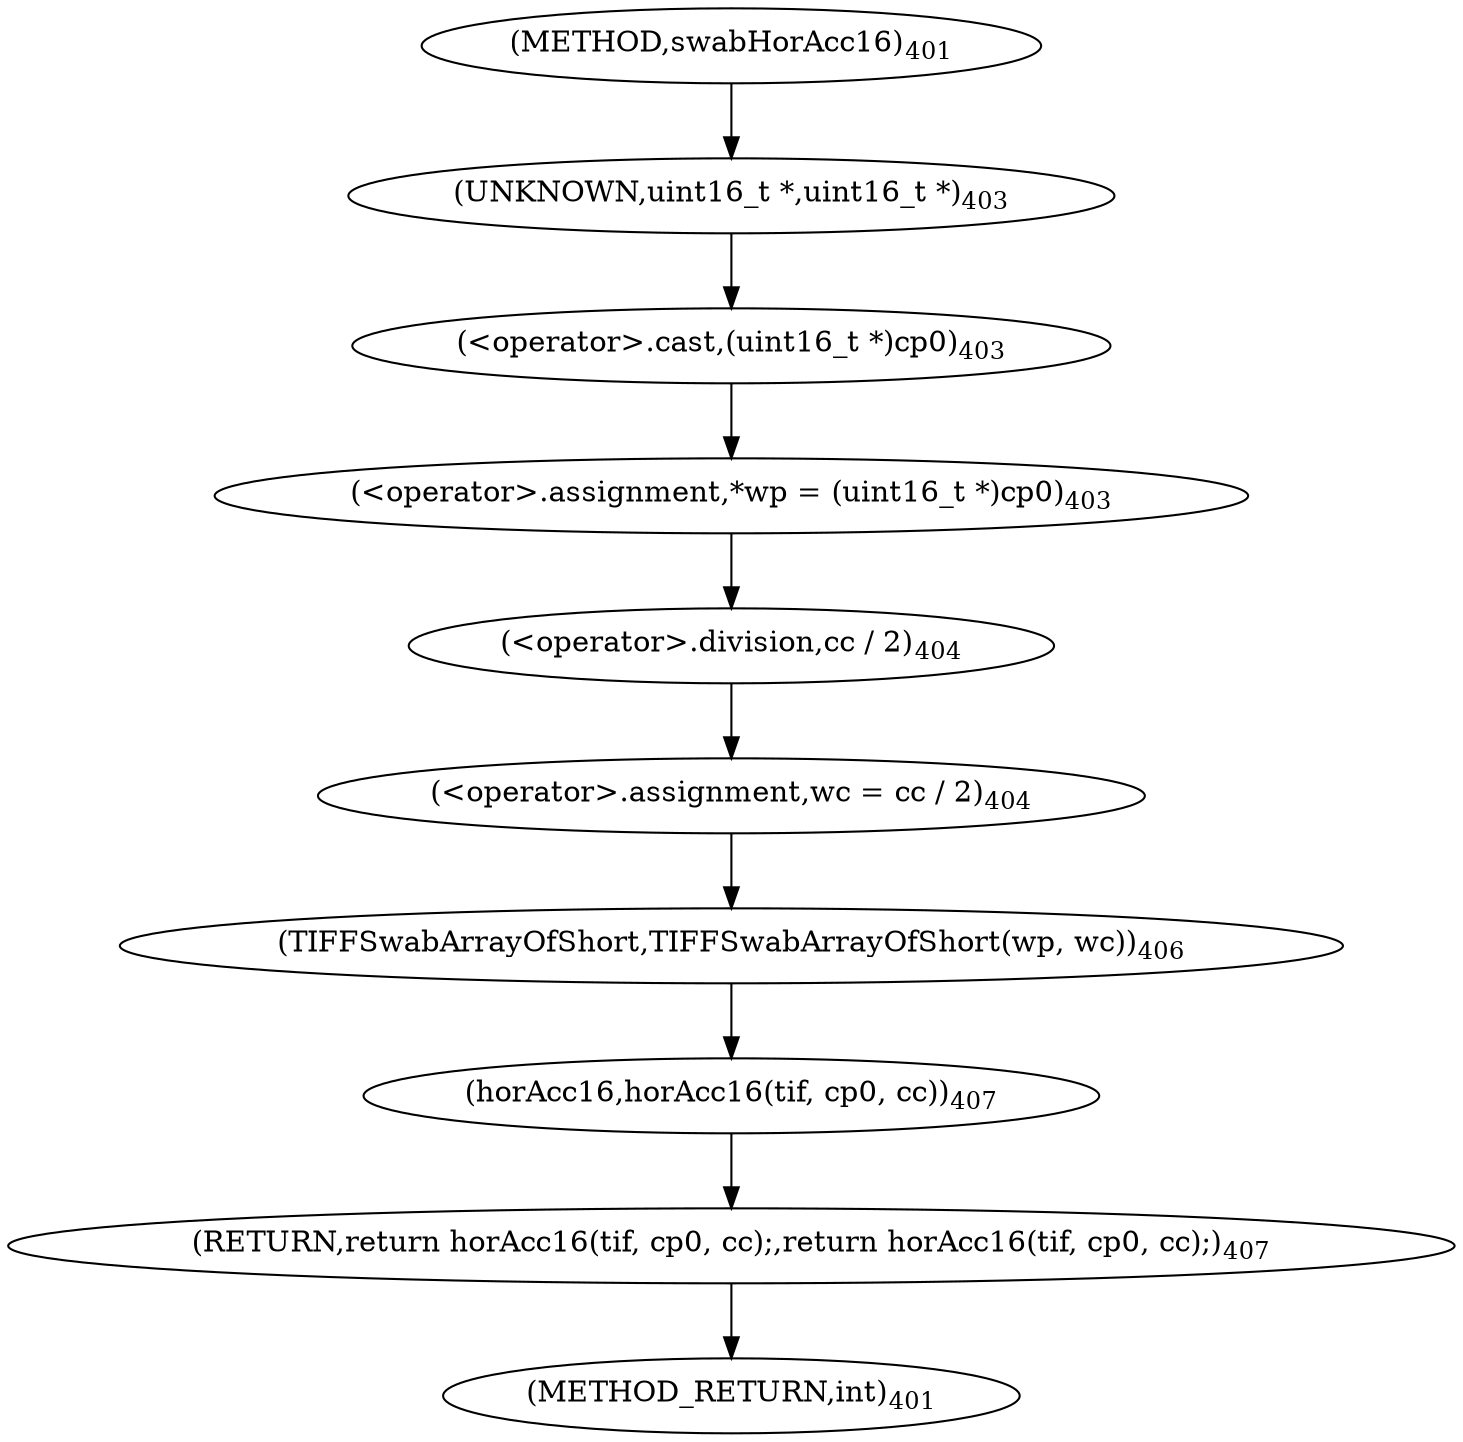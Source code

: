digraph "swabHorAcc16" {  
"36782" [label = <(&lt;operator&gt;.assignment,*wp = (uint16_t *)cp0)<SUB>403</SUB>> ]
"36788" [label = <(&lt;operator&gt;.assignment,wc = cc / 2)<SUB>404</SUB>> ]
"36793" [label = <(TIFFSwabArrayOfShort,TIFFSwabArrayOfShort(wp, wc))<SUB>406</SUB>> ]
"36796" [label = <(RETURN,return horAcc16(tif, cp0, cc);,return horAcc16(tif, cp0, cc);)<SUB>407</SUB>> ]
"36784" [label = <(&lt;operator&gt;.cast,(uint16_t *)cp0)<SUB>403</SUB>> ]
"36790" [label = <(&lt;operator&gt;.division,cc / 2)<SUB>404</SUB>> ]
"36797" [label = <(horAcc16,horAcc16(tif, cp0, cc))<SUB>407</SUB>> ]
"36785" [label = <(UNKNOWN,uint16_t *,uint16_t *)<SUB>403</SUB>> ]
"36776" [label = <(METHOD,swabHorAcc16)<SUB>401</SUB>> ]
"36801" [label = <(METHOD_RETURN,int)<SUB>401</SUB>> ]
  "36782" -> "36790" 
  "36788" -> "36793" 
  "36793" -> "36797" 
  "36796" -> "36801" 
  "36784" -> "36782" 
  "36790" -> "36788" 
  "36797" -> "36796" 
  "36785" -> "36784" 
  "36776" -> "36785" 
}
